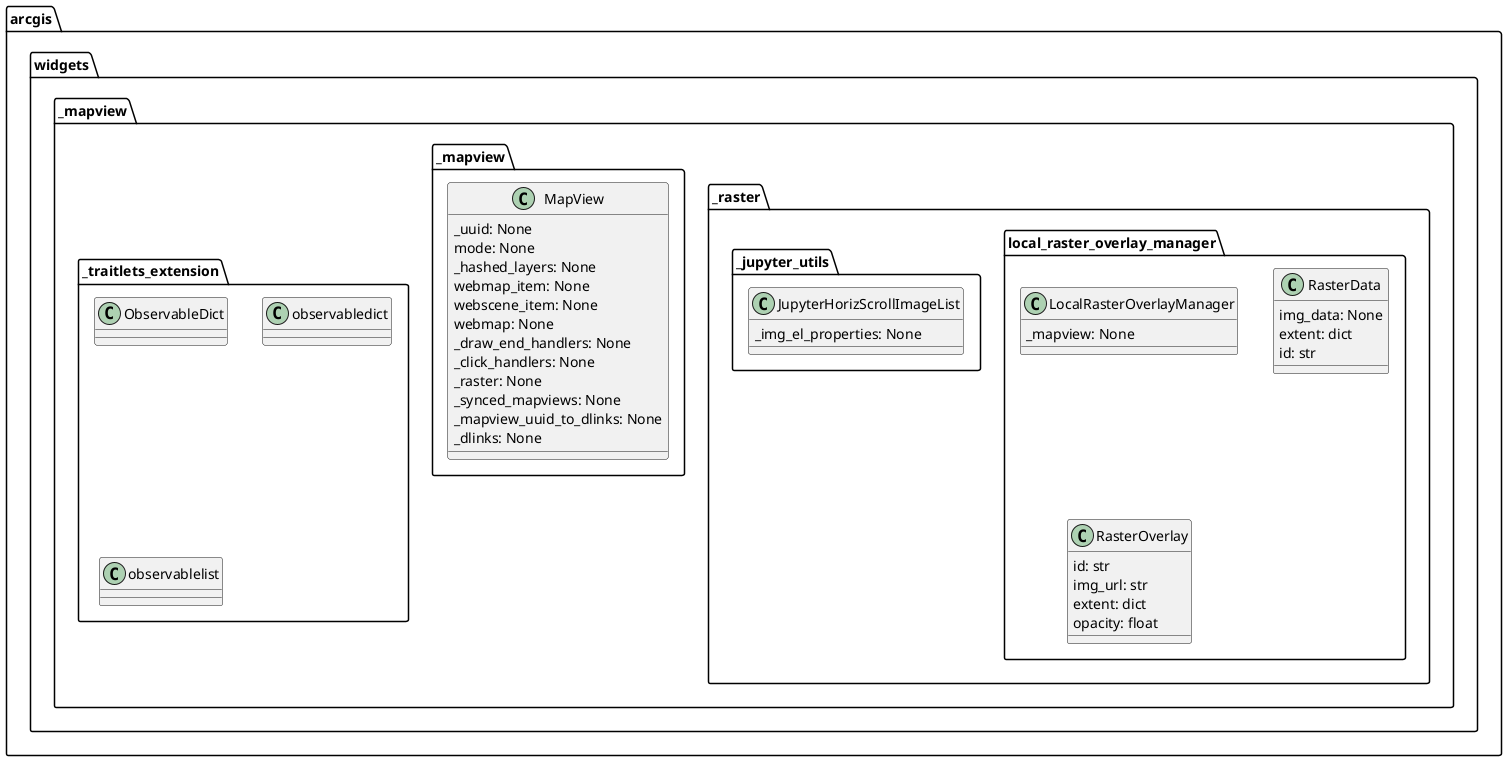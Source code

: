 @startuml
class arcgis.widgets._mapview._raster.local_raster_overlay_manager.LocalRasterOverlayManager {
  _mapview: None
}
class arcgis.widgets._mapview._mapview.MapView {
  _uuid: None
  mode: None
  _hashed_layers: None
  webmap_item: None
  webscene_item: None
  webmap: None
  _draw_end_handlers: None
  _click_handlers: None
  _raster: None
  _synced_mapviews: None
  _mapview_uuid_to_dlinks: None
  _dlinks: None
}
class arcgis.widgets._mapview._raster._jupyter_utils.JupyterHorizScrollImageList {
  _img_el_properties: None
}
class arcgis.widgets._mapview._raster.local_raster_overlay_manager.RasterData {
  img_data: None
  extent: dict
  id: str
}
class arcgis.widgets._mapview._raster.local_raster_overlay_manager.RasterOverlay {
  id: str
  img_url: str
  extent: dict
  opacity: float
}
class arcgis.widgets._mapview._traitlets_extension.ObservableDict {
}
class arcgis.widgets._mapview._traitlets_extension.observabledict {
}
class arcgis.widgets._mapview._traitlets_extension.observablelist {
}
@enduml
